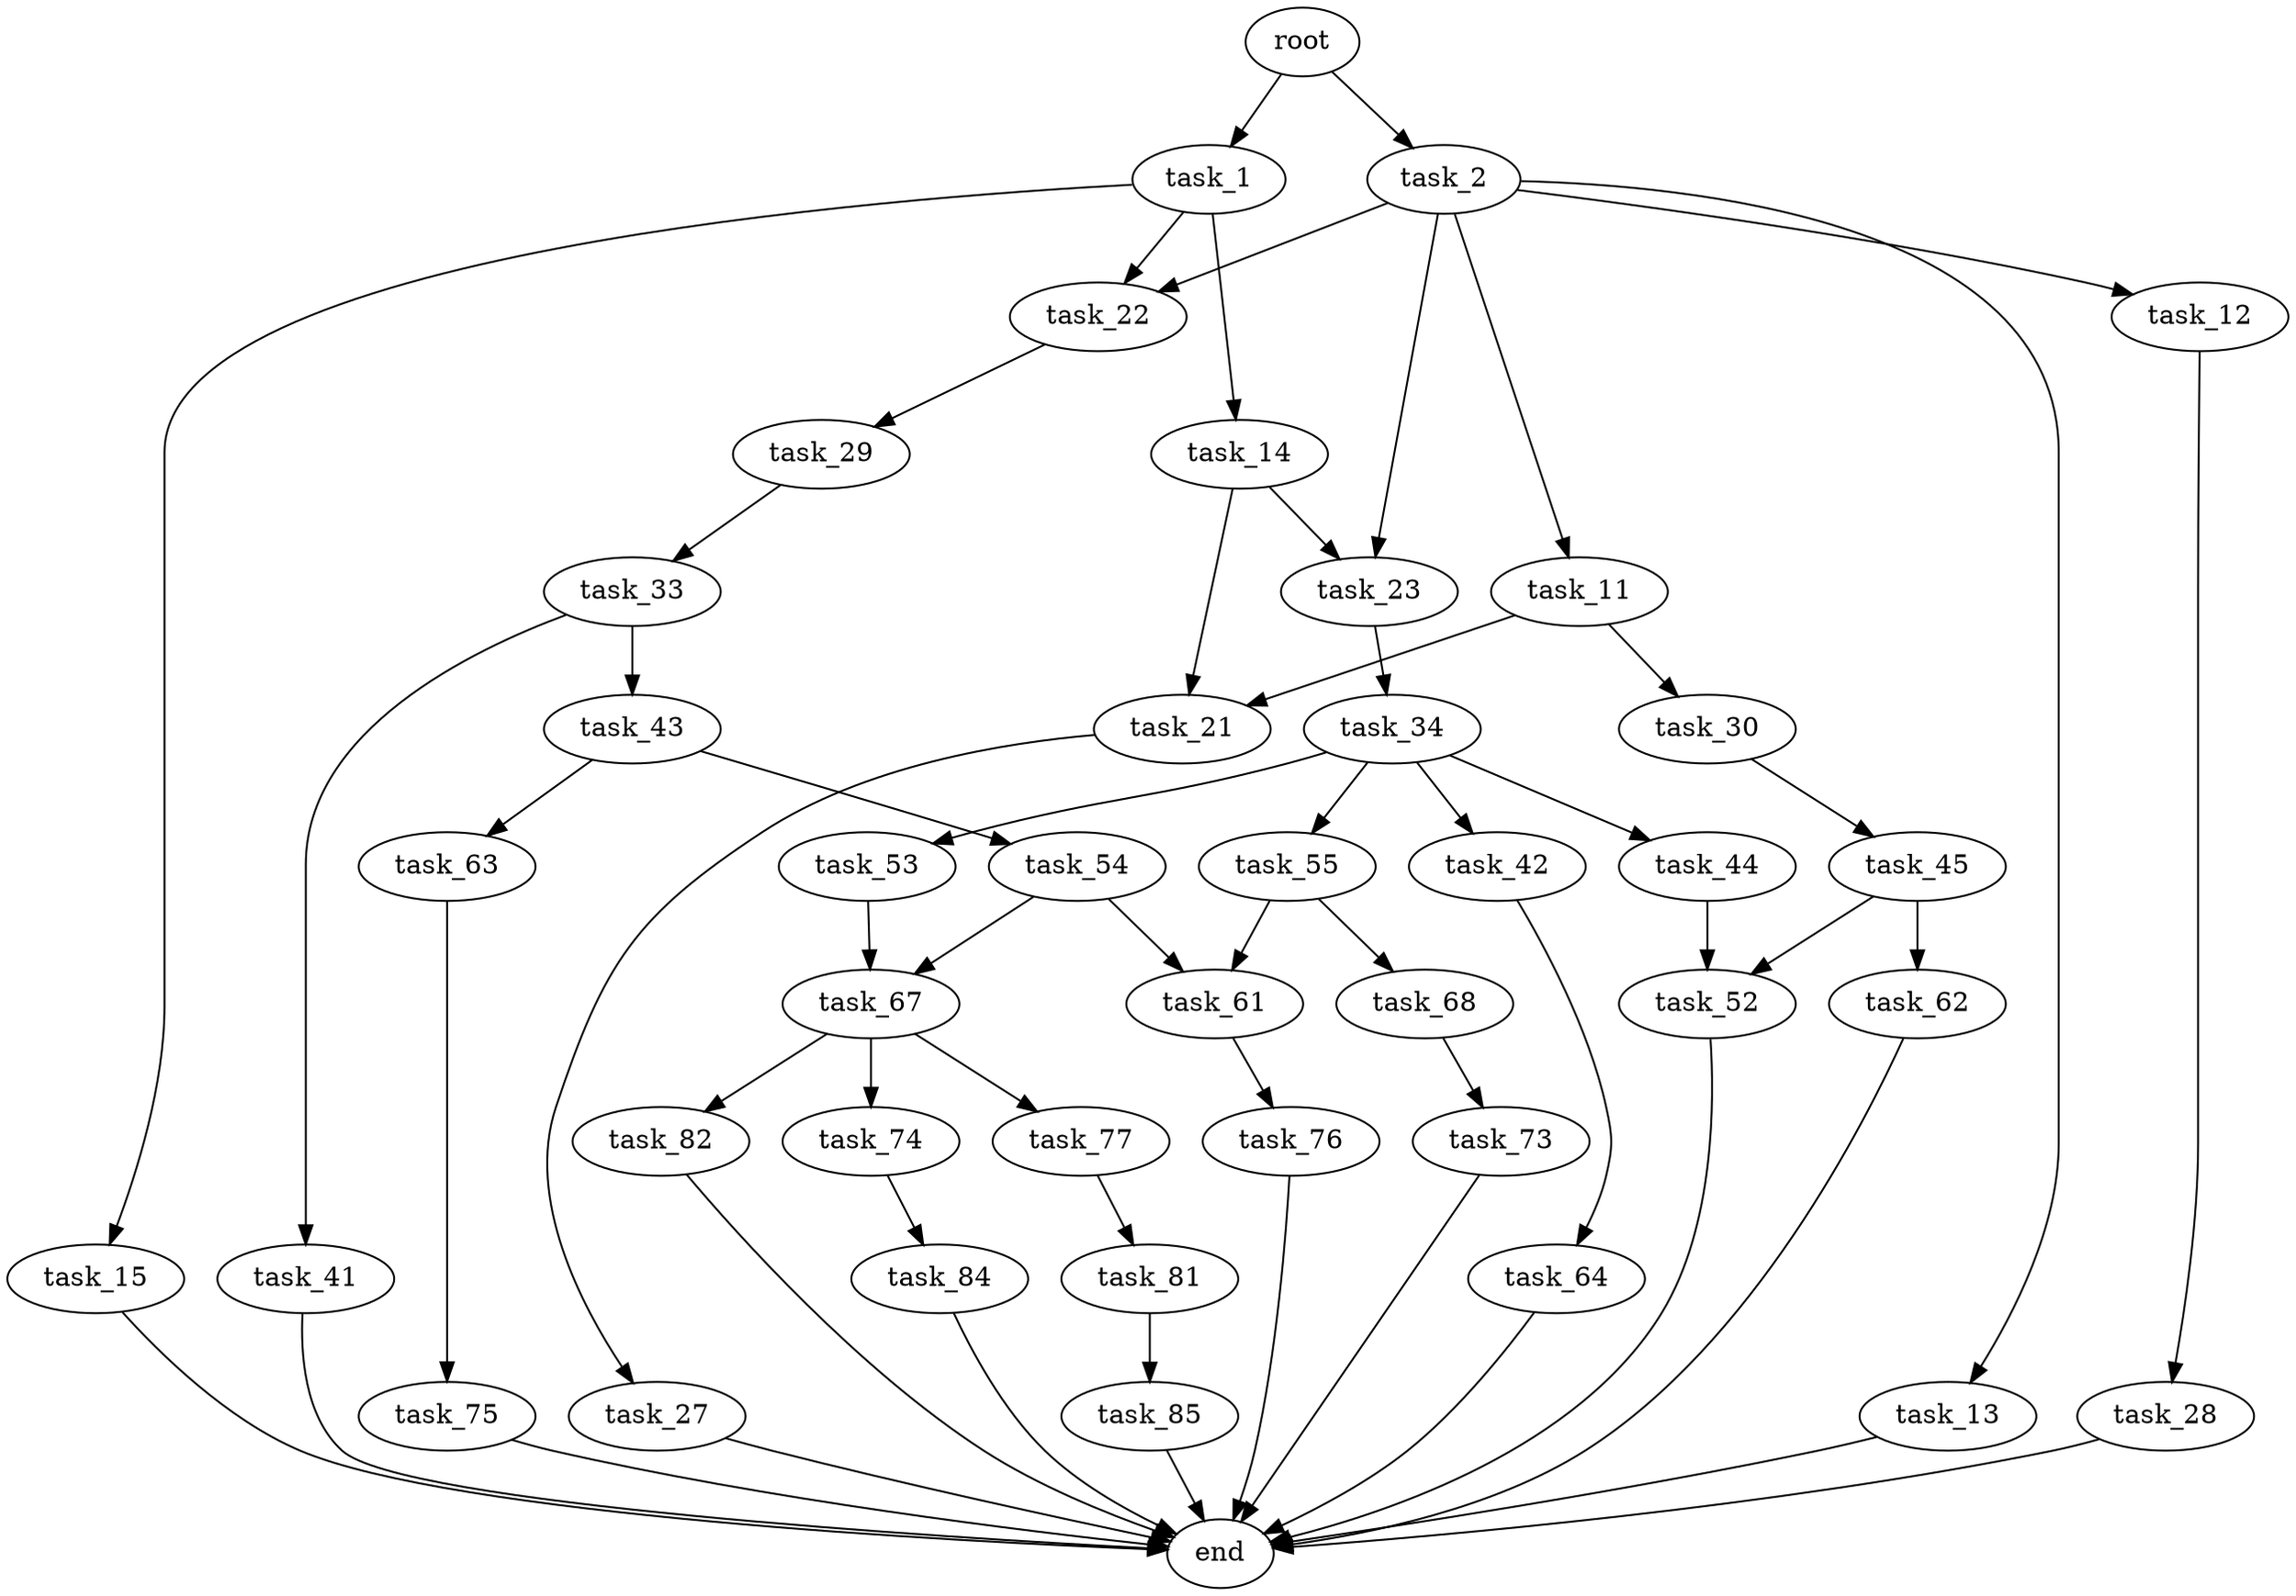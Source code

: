 digraph G {
  root [size="0.000000"];
  task_1 [size="4158399257.000000"];
  task_2 [size="673069995.000000"];
  task_11 [size="28991029248.000000"];
  task_12 [size="268375116956.000000"];
  task_13 [size="1262024185011.000000"];
  task_14 [size="9357857119.000000"];
  task_15 [size="521447710748.000000"];
  task_21 [size="549755813888.000000"];
  task_22 [size="620483726772.000000"];
  task_23 [size="279124417825.000000"];
  task_27 [size="6734897807.000000"];
  task_28 [size="10076356676.000000"];
  task_29 [size="6976593107.000000"];
  task_30 [size="9199969903.000000"];
  task_33 [size="68719476736.000000"];
  task_34 [size="320170220715.000000"];
  task_41 [size="1288574956076.000000"];
  task_42 [size="28991029248.000000"];
  task_43 [size="74534035464.000000"];
  task_44 [size="208647201431.000000"];
  task_45 [size="231928233984.000000"];
  task_52 [size="68719476736.000000"];
  task_53 [size="771290512562.000000"];
  task_54 [size="601808633.000000"];
  task_55 [size="1073741824000.000000"];
  task_61 [size="21220452481.000000"];
  task_62 [size="1073741824000.000000"];
  task_63 [size="7385848720.000000"];
  task_64 [size="231928233984.000000"];
  task_67 [size="335919088307.000000"];
  task_68 [size="182595697465.000000"];
  task_73 [size="6787154922.000000"];
  task_74 [size="782757789696.000000"];
  task_75 [size="11109228278.000000"];
  task_76 [size="782757789696.000000"];
  task_77 [size="324910277701.000000"];
  task_81 [size="1541913523.000000"];
  task_82 [size="52432188497.000000"];
  task_84 [size="1118692528136.000000"];
  task_85 [size="11287660649.000000"];
  end [size="0.000000"];

  root -> task_1 [size="1.000000"];
  root -> task_2 [size="1.000000"];
  task_1 -> task_14 [size="134217728.000000"];
  task_1 -> task_15 [size="134217728.000000"];
  task_1 -> task_22 [size="134217728.000000"];
  task_2 -> task_11 [size="33554432.000000"];
  task_2 -> task_12 [size="33554432.000000"];
  task_2 -> task_13 [size="33554432.000000"];
  task_2 -> task_22 [size="33554432.000000"];
  task_2 -> task_23 [size="33554432.000000"];
  task_11 -> task_21 [size="75497472.000000"];
  task_11 -> task_30 [size="75497472.000000"];
  task_12 -> task_28 [size="209715200.000000"];
  task_13 -> end [size="1.000000"];
  task_14 -> task_21 [size="209715200.000000"];
  task_14 -> task_23 [size="209715200.000000"];
  task_15 -> end [size="1.000000"];
  task_21 -> task_27 [size="536870912.000000"];
  task_22 -> task_29 [size="838860800.000000"];
  task_23 -> task_34 [size="536870912.000000"];
  task_27 -> end [size="1.000000"];
  task_28 -> end [size="1.000000"];
  task_29 -> task_33 [size="209715200.000000"];
  task_30 -> task_45 [size="679477248.000000"];
  task_33 -> task_41 [size="134217728.000000"];
  task_33 -> task_43 [size="134217728.000000"];
  task_34 -> task_42 [size="411041792.000000"];
  task_34 -> task_44 [size="411041792.000000"];
  task_34 -> task_53 [size="411041792.000000"];
  task_34 -> task_55 [size="411041792.000000"];
  task_41 -> end [size="1.000000"];
  task_42 -> task_64 [size="75497472.000000"];
  task_43 -> task_54 [size="134217728.000000"];
  task_43 -> task_63 [size="134217728.000000"];
  task_44 -> task_52 [size="411041792.000000"];
  task_45 -> task_52 [size="301989888.000000"];
  task_45 -> task_62 [size="301989888.000000"];
  task_52 -> end [size="1.000000"];
  task_53 -> task_67 [size="838860800.000000"];
  task_54 -> task_61 [size="33554432.000000"];
  task_54 -> task_67 [size="33554432.000000"];
  task_55 -> task_61 [size="838860800.000000"];
  task_55 -> task_68 [size="838860800.000000"];
  task_61 -> task_76 [size="75497472.000000"];
  task_62 -> end [size="1.000000"];
  task_63 -> task_75 [size="536870912.000000"];
  task_64 -> end [size="1.000000"];
  task_67 -> task_74 [size="838860800.000000"];
  task_67 -> task_77 [size="838860800.000000"];
  task_67 -> task_82 [size="838860800.000000"];
  task_68 -> task_73 [size="134217728.000000"];
  task_73 -> end [size="1.000000"];
  task_74 -> task_84 [size="679477248.000000"];
  task_75 -> end [size="1.000000"];
  task_76 -> end [size="1.000000"];
  task_77 -> task_81 [size="209715200.000000"];
  task_81 -> task_85 [size="33554432.000000"];
  task_82 -> end [size="1.000000"];
  task_84 -> end [size="1.000000"];
  task_85 -> end [size="1.000000"];
}
